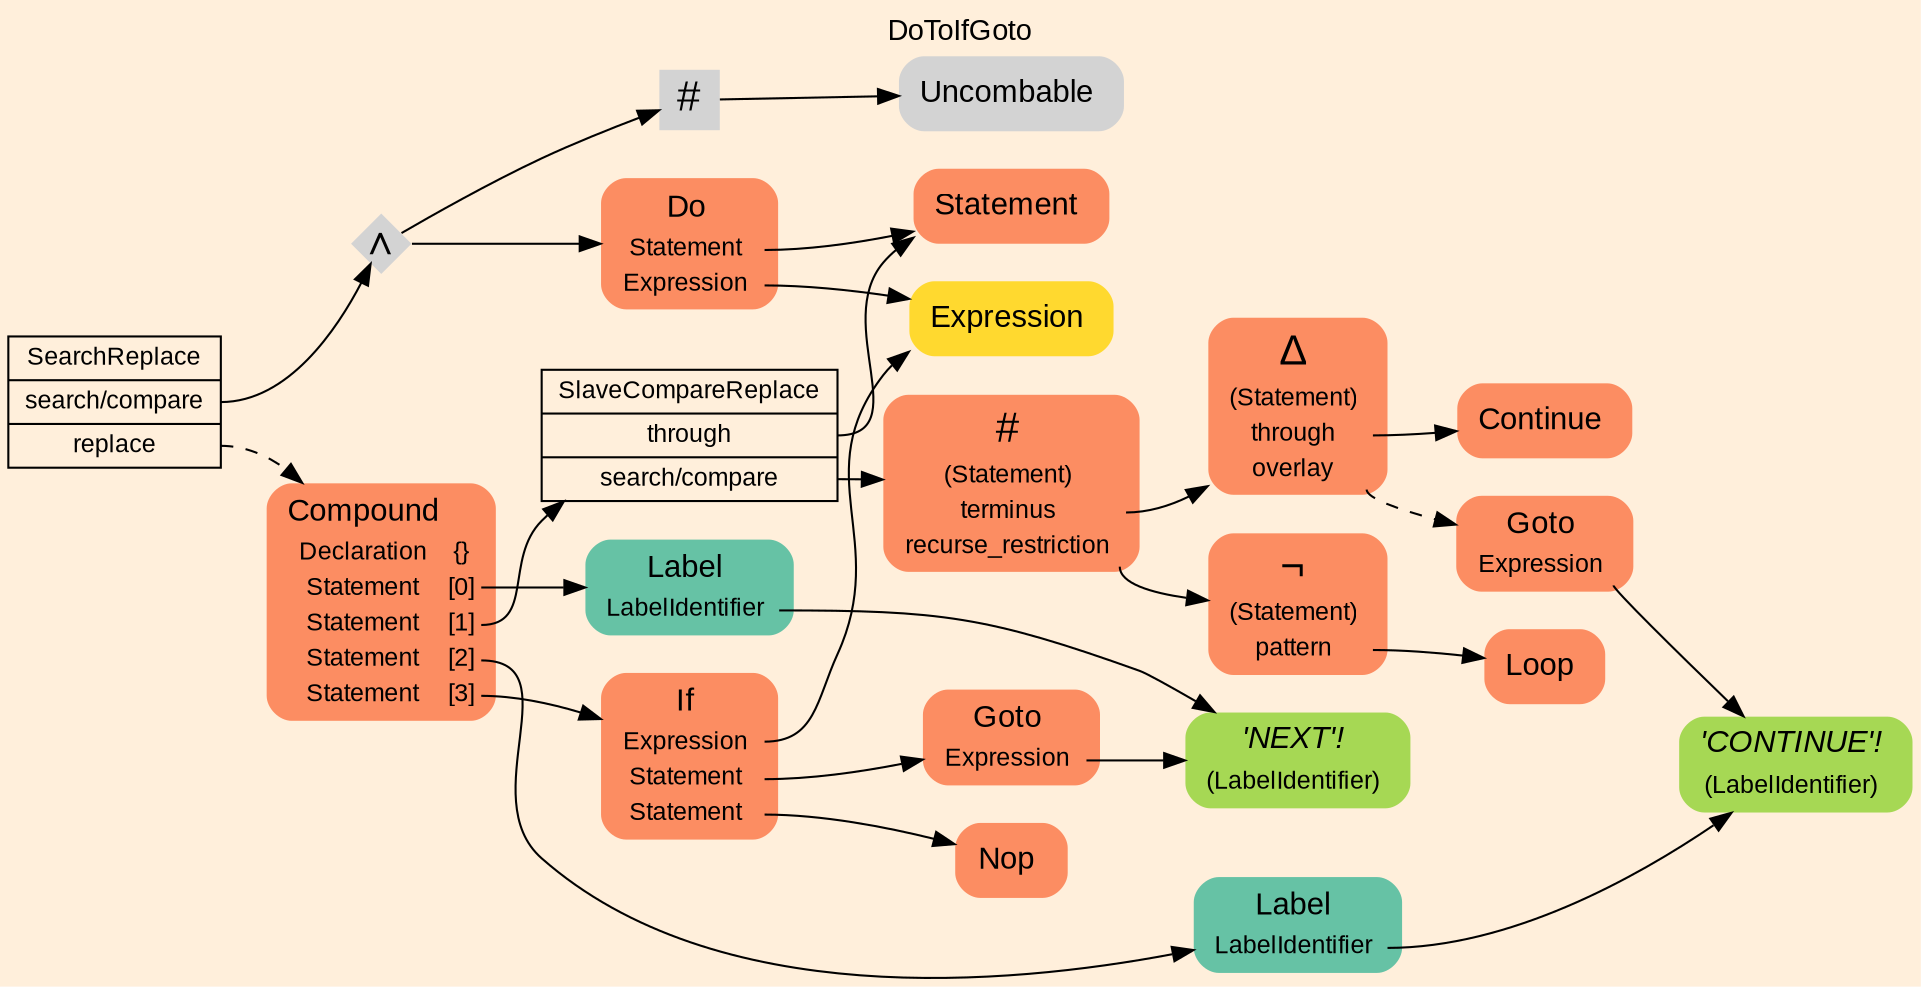 digraph "DoToIfGoto" {
label = "DoToIfGoto"
labelloc = t
graph [
    rankdir = "LR"
    ranksep = 0.3
    bgcolor = antiquewhite1
    color = black
    fontcolor = black
    fontname = "Arial"
];
node [
    fontname = "Arial"
];
edge [
    fontname = "Arial"
];

// -------------------- transformation figure --------------------
// -------- block CR#B-4-29 ----------
"CR#B-4-29" [
    shape = "record"
    fillcolor = antiquewhite1
    fontsize = "12"
    fontcolor = black
    label = "<fixed> SearchReplace | <port0> search/compare | <port1> replace"
    style = "filled"
    color = black
];

// -------- block #B-2-664 ----------
"#B-2-664" [
    shape = "diamond"
    fontsize = "12"
    fontcolor = black
    label = <<FONT POINT-SIZE="20" COLOR="black">∧</FONT>>
    style = "filled"
    penwidth = 0.0
    fixedsize = true
    width = 0.4
    height = 0.4
];

// -------- block #B-2-646 ----------
"#B-2-646" [
    shape = "plaintext"
    fillcolor = "/set28/2"
    fontsize = "12"
    fontcolor = black
    label = <<TABLE BORDER="0" CELLBORDER="0" CELLSPACING="0">
     <TR><TD><FONT POINT-SIZE="15" COLOR="black">Do</FONT></TD><TD></TD></TR>
     <TR><TD><FONT POINT-SIZE="12" COLOR="black">Statement</FONT></TD><TD PORT="port0"></TD></TR>
     <TR><TD><FONT POINT-SIZE="12" COLOR="black">Expression</FONT></TD><TD PORT="port1"></TD></TR>
    </TABLE>>
    style = "rounded,filled"
];

// -------- block #B-2-648 ----------
"#B-2-648" [
    shape = "plaintext"
    fillcolor = "/set28/2"
    fontsize = "12"
    fontcolor = black
    label = <<TABLE BORDER="0" CELLBORDER="0" CELLSPACING="0">
     <TR><TD><FONT POINT-SIZE="15" COLOR="black">Statement</FONT></TD><TD></TD></TR>
    </TABLE>>
    style = "rounded,filled"
];

// -------- block #B-2-649 ----------
"#B-2-649" [
    shape = "plaintext"
    fillcolor = "/set28/6"
    fontsize = "12"
    fontcolor = black
    label = <<TABLE BORDER="0" CELLBORDER="0" CELLSPACING="0">
     <TR><TD><FONT POINT-SIZE="15" COLOR="black">Expression</FONT></TD><TD></TD></TR>
    </TABLE>>
    style = "rounded,filled"
];

// -------- block #B-2-665 ----------
"#B-2-665" [
    shape = "square"
    fontsize = "12"
    fontcolor = black
    label = <<FONT POINT-SIZE="20" COLOR="black">#</FONT>>
    style = "filled"
    penwidth = 0.0
    fixedsize = true
    width = 0.4
    height = 0.4
];

// -------- block #B-2-666 ----------
"#B-2-666" [
    shape = "plaintext"
    fontsize = "12"
    fontcolor = black
    label = <<TABLE BORDER="0" CELLBORDER="0" CELLSPACING="0">
     <TR><TD><FONT POINT-SIZE="15" COLOR="black">Uncombable</FONT></TD><TD></TD></TR>
    </TABLE>>
    style = "rounded,filled"
];

// -------- block #B-2-653 ----------
"#B-2-653" [
    shape = "plaintext"
    fillcolor = "/set28/2"
    fontsize = "12"
    fontcolor = black
    label = <<TABLE BORDER="0" CELLBORDER="0" CELLSPACING="0">
     <TR><TD><FONT POINT-SIZE="15" COLOR="black">Compound</FONT></TD><TD></TD></TR>
     <TR><TD><FONT POINT-SIZE="12" COLOR="black">Declaration</FONT></TD><TD PORT="port0"><FONT POINT-SIZE="12" COLOR="black">{}</FONT></TD></TR>
     <TR><TD><FONT POINT-SIZE="12" COLOR="black">Statement</FONT></TD><TD PORT="port1"><FONT POINT-SIZE="12" COLOR="black">[0]</FONT></TD></TR>
     <TR><TD><FONT POINT-SIZE="12" COLOR="black">Statement</FONT></TD><TD PORT="port2"><FONT POINT-SIZE="12" COLOR="black">[1]</FONT></TD></TR>
     <TR><TD><FONT POINT-SIZE="12" COLOR="black">Statement</FONT></TD><TD PORT="port3"><FONT POINT-SIZE="12" COLOR="black">[2]</FONT></TD></TR>
     <TR><TD><FONT POINT-SIZE="12" COLOR="black">Statement</FONT></TD><TD PORT="port4"><FONT POINT-SIZE="12" COLOR="black">[3]</FONT></TD></TR>
    </TABLE>>
    style = "rounded,filled"
];

// -------- block #B-2-656 ----------
"#B-2-656" [
    shape = "plaintext"
    fillcolor = "/set28/1"
    fontsize = "12"
    fontcolor = black
    label = <<TABLE BORDER="0" CELLBORDER="0" CELLSPACING="0">
     <TR><TD><FONT POINT-SIZE="15" COLOR="black">Label</FONT></TD><TD></TD></TR>
     <TR><TD><FONT POINT-SIZE="12" COLOR="black">LabelIdentifier</FONT></TD><TD PORT="port0"></TD></TR>
    </TABLE>>
    style = "rounded,filled"
];

// -------- block #B-2-654 ----------
"#B-2-654" [
    shape = "plaintext"
    fillcolor = "/set28/5"
    fontsize = "12"
    fontcolor = black
    label = <<TABLE BORDER="0" CELLBORDER="0" CELLSPACING="0">
     <TR><TD><FONT POINT-SIZE="15" COLOR="black"><I>'NEXT'!</I></FONT></TD><TD></TD></TR>
     <TR><TD><FONT POINT-SIZE="12" COLOR="black">(LabelIdentifier)</FONT></TD><TD PORT="port0"></TD></TR>
    </TABLE>>
    style = "rounded,filled"
];

// -------- block #B-2-663 ----------
"#B-2-663" [
    shape = "record"
    fillcolor = antiquewhite1
    fontsize = "12"
    fontcolor = black
    label = "<fixed> SlaveCompareReplace | <port0> through | <port1> search/compare"
    style = "filled"
    color = black
];

// -------- block #B-2-658 ----------
"#B-2-658" [
    shape = "plaintext"
    fillcolor = "/set28/2"
    fontsize = "12"
    fontcolor = black
    label = <<TABLE BORDER="0" CELLBORDER="0" CELLSPACING="0">
     <TR><TD><FONT POINT-SIZE="20" COLOR="black">#</FONT></TD><TD></TD></TR>
     <TR><TD><FONT POINT-SIZE="12" COLOR="black">(Statement)</FONT></TD><TD PORT="port0"></TD></TR>
     <TR><TD><FONT POINT-SIZE="12" COLOR="black">terminus</FONT></TD><TD PORT="port1"></TD></TR>
     <TR><TD><FONT POINT-SIZE="12" COLOR="black">recurse_restriction</FONT></TD><TD PORT="port2"></TD></TR>
    </TABLE>>
    style = "rounded,filled"
];

// -------- block #B-2-659 ----------
"#B-2-659" [
    shape = "plaintext"
    fillcolor = "/set28/2"
    fontsize = "12"
    fontcolor = black
    label = <<TABLE BORDER="0" CELLBORDER="0" CELLSPACING="0">
     <TR><TD><FONT POINT-SIZE="20" COLOR="black">Δ</FONT></TD><TD></TD></TR>
     <TR><TD><FONT POINT-SIZE="12" COLOR="black">(Statement)</FONT></TD><TD PORT="port0"></TD></TR>
     <TR><TD><FONT POINT-SIZE="12" COLOR="black">through</FONT></TD><TD PORT="port1"></TD></TR>
     <TR><TD><FONT POINT-SIZE="12" COLOR="black">overlay</FONT></TD><TD PORT="port2"></TD></TR>
    </TABLE>>
    style = "rounded,filled"
];

// -------- block #B-2-660 ----------
"#B-2-660" [
    shape = "plaintext"
    fillcolor = "/set28/2"
    fontsize = "12"
    fontcolor = black
    label = <<TABLE BORDER="0" CELLBORDER="0" CELLSPACING="0">
     <TR><TD><FONT POINT-SIZE="15" COLOR="black">Continue</FONT></TD><TD></TD></TR>
    </TABLE>>
    style = "rounded,filled"
];

// -------- block #B-2-651 ----------
"#B-2-651" [
    shape = "plaintext"
    fillcolor = "/set28/2"
    fontsize = "12"
    fontcolor = black
    label = <<TABLE BORDER="0" CELLBORDER="0" CELLSPACING="0">
     <TR><TD><FONT POINT-SIZE="15" COLOR="black">Goto</FONT></TD><TD></TD></TR>
     <TR><TD><FONT POINT-SIZE="12" COLOR="black">Expression</FONT></TD><TD PORT="port0"></TD></TR>
    </TABLE>>
    style = "rounded,filled"
];

// -------- block #B-2-655 ----------
"#B-2-655" [
    shape = "plaintext"
    fillcolor = "/set28/5"
    fontsize = "12"
    fontcolor = black
    label = <<TABLE BORDER="0" CELLBORDER="0" CELLSPACING="0">
     <TR><TD><FONT POINT-SIZE="15" COLOR="black"><I>'CONTINUE'!</I></FONT></TD><TD></TD></TR>
     <TR><TD><FONT POINT-SIZE="12" COLOR="black">(LabelIdentifier)</FONT></TD><TD PORT="port0"></TD></TR>
    </TABLE>>
    style = "rounded,filled"
];

// -------- block #B-2-661 ----------
"#B-2-661" [
    shape = "plaintext"
    fillcolor = "/set28/2"
    fontsize = "12"
    fontcolor = black
    label = <<TABLE BORDER="0" CELLBORDER="0" CELLSPACING="0">
     <TR><TD><FONT POINT-SIZE="20" COLOR="black">¬</FONT></TD><TD></TD></TR>
     <TR><TD><FONT POINT-SIZE="12" COLOR="black">(Statement)</FONT></TD><TD PORT="port0"></TD></TR>
     <TR><TD><FONT POINT-SIZE="12" COLOR="black">pattern</FONT></TD><TD PORT="port1"></TD></TR>
    </TABLE>>
    style = "rounded,filled"
];

// -------- block #B-2-662 ----------
"#B-2-662" [
    shape = "plaintext"
    fillcolor = "/set28/2"
    fontsize = "12"
    fontcolor = black
    label = <<TABLE BORDER="0" CELLBORDER="0" CELLSPACING="0">
     <TR><TD><FONT POINT-SIZE="15" COLOR="black">Loop</FONT></TD><TD></TD></TR>
    </TABLE>>
    style = "rounded,filled"
];

// -------- block #B-2-657 ----------
"#B-2-657" [
    shape = "plaintext"
    fillcolor = "/set28/1"
    fontsize = "12"
    fontcolor = black
    label = <<TABLE BORDER="0" CELLBORDER="0" CELLSPACING="0">
     <TR><TD><FONT POINT-SIZE="15" COLOR="black">Label</FONT></TD><TD></TD></TR>
     <TR><TD><FONT POINT-SIZE="12" COLOR="black">LabelIdentifier</FONT></TD><TD PORT="port0"></TD></TR>
    </TABLE>>
    style = "rounded,filled"
];

// -------- block #B-2-647 ----------
"#B-2-647" [
    shape = "plaintext"
    fillcolor = "/set28/2"
    fontsize = "12"
    fontcolor = black
    label = <<TABLE BORDER="0" CELLBORDER="0" CELLSPACING="0">
     <TR><TD><FONT POINT-SIZE="15" COLOR="black">If</FONT></TD><TD></TD></TR>
     <TR><TD><FONT POINT-SIZE="12" COLOR="black">Expression</FONT></TD><TD PORT="port0"></TD></TR>
     <TR><TD><FONT POINT-SIZE="12" COLOR="black">Statement</FONT></TD><TD PORT="port1"></TD></TR>
     <TR><TD><FONT POINT-SIZE="12" COLOR="black">Statement</FONT></TD><TD PORT="port2"></TD></TR>
    </TABLE>>
    style = "rounded,filled"
];

// -------- block #B-2-650 ----------
"#B-2-650" [
    shape = "plaintext"
    fillcolor = "/set28/2"
    fontsize = "12"
    fontcolor = black
    label = <<TABLE BORDER="0" CELLBORDER="0" CELLSPACING="0">
     <TR><TD><FONT POINT-SIZE="15" COLOR="black">Goto</FONT></TD><TD></TD></TR>
     <TR><TD><FONT POINT-SIZE="12" COLOR="black">Expression</FONT></TD><TD PORT="port0"></TD></TR>
    </TABLE>>
    style = "rounded,filled"
];

// -------- block #B-2-652 ----------
"#B-2-652" [
    shape = "plaintext"
    fillcolor = "/set28/2"
    fontsize = "12"
    fontcolor = black
    label = <<TABLE BORDER="0" CELLBORDER="0" CELLSPACING="0">
     <TR><TD><FONT POINT-SIZE="15" COLOR="black">Nop</FONT></TD><TD></TD></TR>
    </TABLE>>
    style = "rounded,filled"
];

"CR#B-4-29":port0 -> "#B-2-664" [
    color = black
    fontcolor = black
];

"CR#B-4-29":port1 -> "#B-2-653" [
    style="dashed"
    color = black
    fontcolor = black
];

"#B-2-664" -> "#B-2-646" [
    color = black
    fontcolor = black
];

"#B-2-664" -> "#B-2-665" [
    color = black
    fontcolor = black
];

"#B-2-646":port0 -> "#B-2-648" [
    color = black
    fontcolor = black
];

"#B-2-646":port1 -> "#B-2-649" [
    color = black
    fontcolor = black
];

"#B-2-665" -> "#B-2-666" [
    color = black
    fontcolor = black
];

"#B-2-653":port1 -> "#B-2-656" [
    color = black
    fontcolor = black
];

"#B-2-653":port2 -> "#B-2-663" [
    color = black
    fontcolor = black
];

"#B-2-653":port3 -> "#B-2-657" [
    color = black
    fontcolor = black
];

"#B-2-653":port4 -> "#B-2-647" [
    color = black
    fontcolor = black
];

"#B-2-656":port0 -> "#B-2-654" [
    color = black
    fontcolor = black
];

"#B-2-663":port0 -> "#B-2-648" [
    color = black
    fontcolor = black
];

"#B-2-663":port1 -> "#B-2-658" [
    color = black
    fontcolor = black
];

"#B-2-658":port1 -> "#B-2-659" [
    color = black
    fontcolor = black
];

"#B-2-658":port2 -> "#B-2-661" [
    color = black
    fontcolor = black
];

"#B-2-659":port1 -> "#B-2-660" [
    color = black
    fontcolor = black
];

"#B-2-659":port2 -> "#B-2-651" [
    style="dashed"
    color = black
    fontcolor = black
];

"#B-2-651":port0 -> "#B-2-655" [
    color = black
    fontcolor = black
];

"#B-2-661":port1 -> "#B-2-662" [
    color = black
    fontcolor = black
];

"#B-2-657":port0 -> "#B-2-655" [
    color = black
    fontcolor = black
];

"#B-2-647":port0 -> "#B-2-649" [
    color = black
    fontcolor = black
];

"#B-2-647":port1 -> "#B-2-650" [
    color = black
    fontcolor = black
];

"#B-2-647":port2 -> "#B-2-652" [
    color = black
    fontcolor = black
];

"#B-2-650":port0 -> "#B-2-654" [
    color = black
    fontcolor = black
];


}
